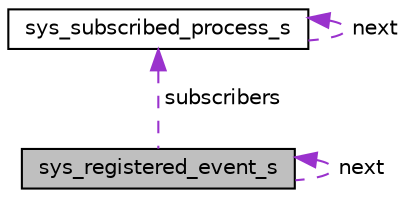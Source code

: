 digraph "sys_registered_event_s"
{
  edge [fontname="Helvetica",fontsize="10",labelfontname="Helvetica",labelfontsize="10"];
  node [fontname="Helvetica",fontsize="10",shape=record];
  Node1 [label="sys_registered_event_s",height=0.2,width=0.4,color="black", fillcolor="grey75", style="filled", fontcolor="black"];
  Node1 -> Node1 [dir="back",color="darkorchid3",fontsize="10",style="dashed",label=" next" ,fontname="Helvetica"];
  Node2 -> Node1 [dir="back",color="darkorchid3",fontsize="10",style="dashed",label=" subscribers" ,fontname="Helvetica"];
  Node2 [label="sys_subscribed_process_s",height=0.2,width=0.4,color="black", fillcolor="white", style="filled",URL="$d7/d24/structsys__subscribed__process__s.html",tooltip="A single linked list element containing the ID of a subscribed process. "];
  Node2 -> Node2 [dir="back",color="darkorchid3",fontsize="10",style="dashed",label=" next" ,fontname="Helvetica"];
}
